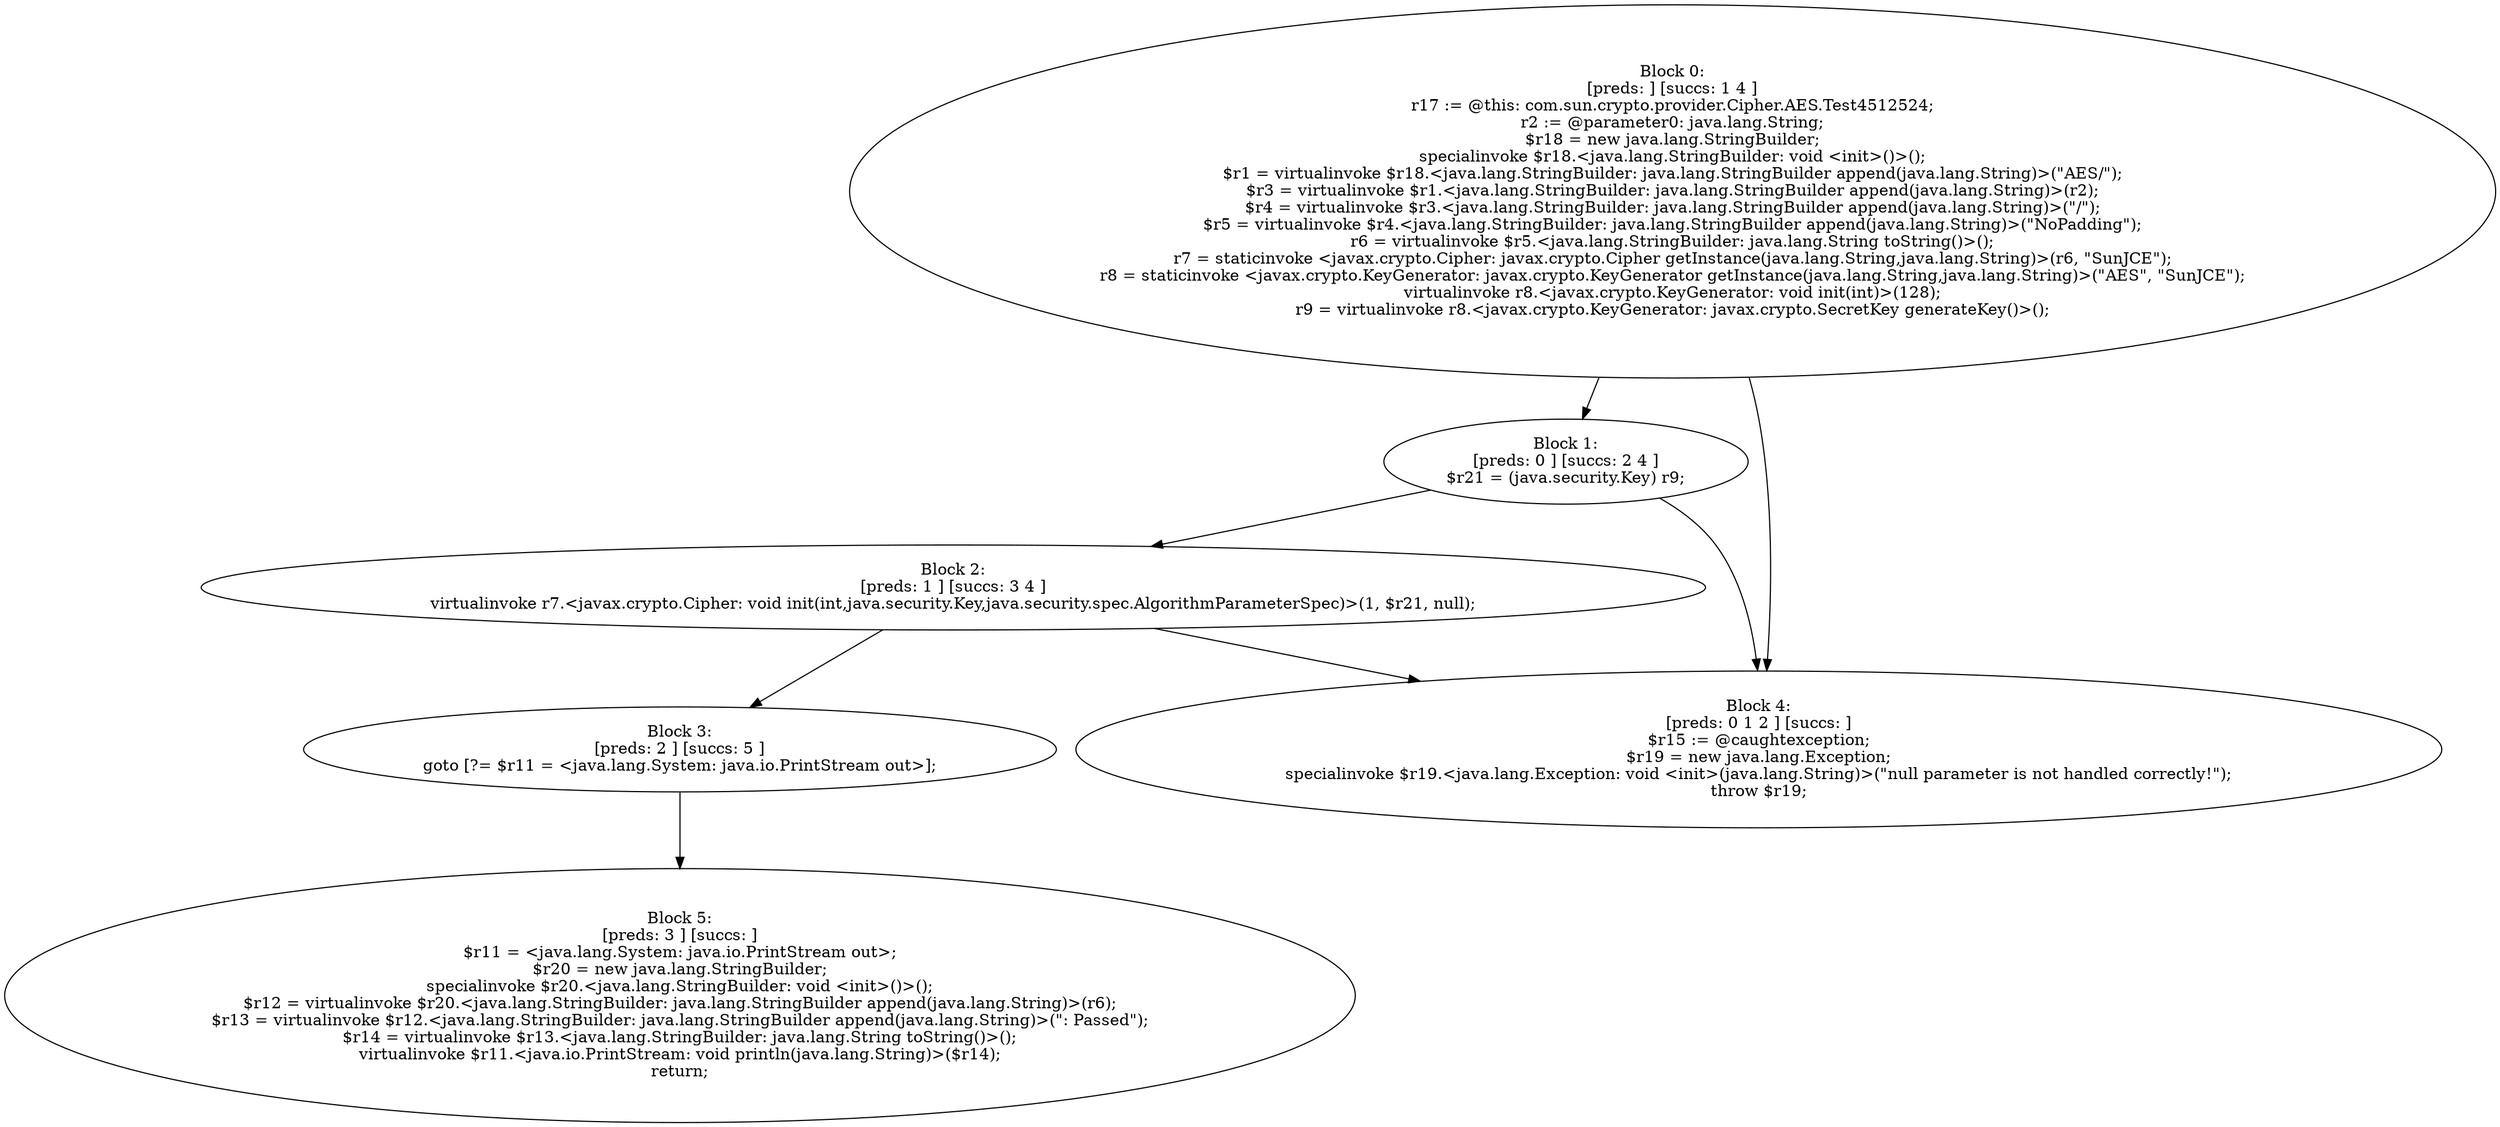 digraph "unitGraph" {
    "Block 0:
[preds: ] [succs: 1 4 ]
r17 := @this: com.sun.crypto.provider.Cipher.AES.Test4512524;
r2 := @parameter0: java.lang.String;
$r18 = new java.lang.StringBuilder;
specialinvoke $r18.<java.lang.StringBuilder: void <init>()>();
$r1 = virtualinvoke $r18.<java.lang.StringBuilder: java.lang.StringBuilder append(java.lang.String)>(\"AES/\");
$r3 = virtualinvoke $r1.<java.lang.StringBuilder: java.lang.StringBuilder append(java.lang.String)>(r2);
$r4 = virtualinvoke $r3.<java.lang.StringBuilder: java.lang.StringBuilder append(java.lang.String)>(\"/\");
$r5 = virtualinvoke $r4.<java.lang.StringBuilder: java.lang.StringBuilder append(java.lang.String)>(\"NoPadding\");
r6 = virtualinvoke $r5.<java.lang.StringBuilder: java.lang.String toString()>();
r7 = staticinvoke <javax.crypto.Cipher: javax.crypto.Cipher getInstance(java.lang.String,java.lang.String)>(r6, \"SunJCE\");
r8 = staticinvoke <javax.crypto.KeyGenerator: javax.crypto.KeyGenerator getInstance(java.lang.String,java.lang.String)>(\"AES\", \"SunJCE\");
virtualinvoke r8.<javax.crypto.KeyGenerator: void init(int)>(128);
r9 = virtualinvoke r8.<javax.crypto.KeyGenerator: javax.crypto.SecretKey generateKey()>();
"
    "Block 1:
[preds: 0 ] [succs: 2 4 ]
$r21 = (java.security.Key) r9;
"
    "Block 2:
[preds: 1 ] [succs: 3 4 ]
virtualinvoke r7.<javax.crypto.Cipher: void init(int,java.security.Key,java.security.spec.AlgorithmParameterSpec)>(1, $r21, null);
"
    "Block 3:
[preds: 2 ] [succs: 5 ]
goto [?= $r11 = <java.lang.System: java.io.PrintStream out>];
"
    "Block 4:
[preds: 0 1 2 ] [succs: ]
$r15 := @caughtexception;
$r19 = new java.lang.Exception;
specialinvoke $r19.<java.lang.Exception: void <init>(java.lang.String)>(\"null parameter is not handled correctly!\");
throw $r19;
"
    "Block 5:
[preds: 3 ] [succs: ]
$r11 = <java.lang.System: java.io.PrintStream out>;
$r20 = new java.lang.StringBuilder;
specialinvoke $r20.<java.lang.StringBuilder: void <init>()>();
$r12 = virtualinvoke $r20.<java.lang.StringBuilder: java.lang.StringBuilder append(java.lang.String)>(r6);
$r13 = virtualinvoke $r12.<java.lang.StringBuilder: java.lang.StringBuilder append(java.lang.String)>(\": Passed\");
$r14 = virtualinvoke $r13.<java.lang.StringBuilder: java.lang.String toString()>();
virtualinvoke $r11.<java.io.PrintStream: void println(java.lang.String)>($r14);
return;
"
    "Block 0:
[preds: ] [succs: 1 4 ]
r17 := @this: com.sun.crypto.provider.Cipher.AES.Test4512524;
r2 := @parameter0: java.lang.String;
$r18 = new java.lang.StringBuilder;
specialinvoke $r18.<java.lang.StringBuilder: void <init>()>();
$r1 = virtualinvoke $r18.<java.lang.StringBuilder: java.lang.StringBuilder append(java.lang.String)>(\"AES/\");
$r3 = virtualinvoke $r1.<java.lang.StringBuilder: java.lang.StringBuilder append(java.lang.String)>(r2);
$r4 = virtualinvoke $r3.<java.lang.StringBuilder: java.lang.StringBuilder append(java.lang.String)>(\"/\");
$r5 = virtualinvoke $r4.<java.lang.StringBuilder: java.lang.StringBuilder append(java.lang.String)>(\"NoPadding\");
r6 = virtualinvoke $r5.<java.lang.StringBuilder: java.lang.String toString()>();
r7 = staticinvoke <javax.crypto.Cipher: javax.crypto.Cipher getInstance(java.lang.String,java.lang.String)>(r6, \"SunJCE\");
r8 = staticinvoke <javax.crypto.KeyGenerator: javax.crypto.KeyGenerator getInstance(java.lang.String,java.lang.String)>(\"AES\", \"SunJCE\");
virtualinvoke r8.<javax.crypto.KeyGenerator: void init(int)>(128);
r9 = virtualinvoke r8.<javax.crypto.KeyGenerator: javax.crypto.SecretKey generateKey()>();
"->"Block 1:
[preds: 0 ] [succs: 2 4 ]
$r21 = (java.security.Key) r9;
";
    "Block 0:
[preds: ] [succs: 1 4 ]
r17 := @this: com.sun.crypto.provider.Cipher.AES.Test4512524;
r2 := @parameter0: java.lang.String;
$r18 = new java.lang.StringBuilder;
specialinvoke $r18.<java.lang.StringBuilder: void <init>()>();
$r1 = virtualinvoke $r18.<java.lang.StringBuilder: java.lang.StringBuilder append(java.lang.String)>(\"AES/\");
$r3 = virtualinvoke $r1.<java.lang.StringBuilder: java.lang.StringBuilder append(java.lang.String)>(r2);
$r4 = virtualinvoke $r3.<java.lang.StringBuilder: java.lang.StringBuilder append(java.lang.String)>(\"/\");
$r5 = virtualinvoke $r4.<java.lang.StringBuilder: java.lang.StringBuilder append(java.lang.String)>(\"NoPadding\");
r6 = virtualinvoke $r5.<java.lang.StringBuilder: java.lang.String toString()>();
r7 = staticinvoke <javax.crypto.Cipher: javax.crypto.Cipher getInstance(java.lang.String,java.lang.String)>(r6, \"SunJCE\");
r8 = staticinvoke <javax.crypto.KeyGenerator: javax.crypto.KeyGenerator getInstance(java.lang.String,java.lang.String)>(\"AES\", \"SunJCE\");
virtualinvoke r8.<javax.crypto.KeyGenerator: void init(int)>(128);
r9 = virtualinvoke r8.<javax.crypto.KeyGenerator: javax.crypto.SecretKey generateKey()>();
"->"Block 4:
[preds: 0 1 2 ] [succs: ]
$r15 := @caughtexception;
$r19 = new java.lang.Exception;
specialinvoke $r19.<java.lang.Exception: void <init>(java.lang.String)>(\"null parameter is not handled correctly!\");
throw $r19;
";
    "Block 1:
[preds: 0 ] [succs: 2 4 ]
$r21 = (java.security.Key) r9;
"->"Block 2:
[preds: 1 ] [succs: 3 4 ]
virtualinvoke r7.<javax.crypto.Cipher: void init(int,java.security.Key,java.security.spec.AlgorithmParameterSpec)>(1, $r21, null);
";
    "Block 1:
[preds: 0 ] [succs: 2 4 ]
$r21 = (java.security.Key) r9;
"->"Block 4:
[preds: 0 1 2 ] [succs: ]
$r15 := @caughtexception;
$r19 = new java.lang.Exception;
specialinvoke $r19.<java.lang.Exception: void <init>(java.lang.String)>(\"null parameter is not handled correctly!\");
throw $r19;
";
    "Block 2:
[preds: 1 ] [succs: 3 4 ]
virtualinvoke r7.<javax.crypto.Cipher: void init(int,java.security.Key,java.security.spec.AlgorithmParameterSpec)>(1, $r21, null);
"->"Block 3:
[preds: 2 ] [succs: 5 ]
goto [?= $r11 = <java.lang.System: java.io.PrintStream out>];
";
    "Block 2:
[preds: 1 ] [succs: 3 4 ]
virtualinvoke r7.<javax.crypto.Cipher: void init(int,java.security.Key,java.security.spec.AlgorithmParameterSpec)>(1, $r21, null);
"->"Block 4:
[preds: 0 1 2 ] [succs: ]
$r15 := @caughtexception;
$r19 = new java.lang.Exception;
specialinvoke $r19.<java.lang.Exception: void <init>(java.lang.String)>(\"null parameter is not handled correctly!\");
throw $r19;
";
    "Block 3:
[preds: 2 ] [succs: 5 ]
goto [?= $r11 = <java.lang.System: java.io.PrintStream out>];
"->"Block 5:
[preds: 3 ] [succs: ]
$r11 = <java.lang.System: java.io.PrintStream out>;
$r20 = new java.lang.StringBuilder;
specialinvoke $r20.<java.lang.StringBuilder: void <init>()>();
$r12 = virtualinvoke $r20.<java.lang.StringBuilder: java.lang.StringBuilder append(java.lang.String)>(r6);
$r13 = virtualinvoke $r12.<java.lang.StringBuilder: java.lang.StringBuilder append(java.lang.String)>(\": Passed\");
$r14 = virtualinvoke $r13.<java.lang.StringBuilder: java.lang.String toString()>();
virtualinvoke $r11.<java.io.PrintStream: void println(java.lang.String)>($r14);
return;
";
}
